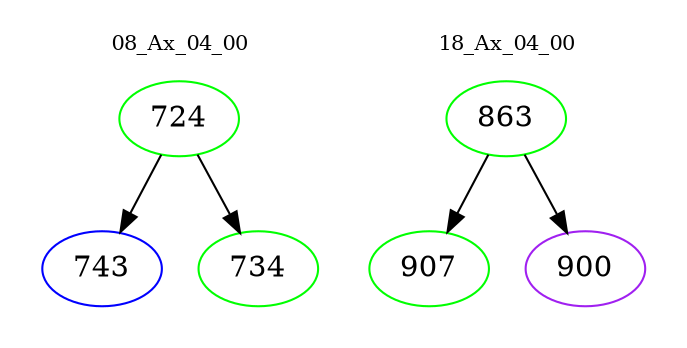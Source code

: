 digraph{
subgraph cluster_0 {
color = white
label = "08_Ax_04_00";
fontsize=10;
T0_724 [label="724", color="green"]
T0_724 -> T0_743 [color="black"]
T0_743 [label="743", color="blue"]
T0_724 -> T0_734 [color="black"]
T0_734 [label="734", color="green"]
}
subgraph cluster_1 {
color = white
label = "18_Ax_04_00";
fontsize=10;
T1_863 [label="863", color="green"]
T1_863 -> T1_907 [color="black"]
T1_907 [label="907", color="green"]
T1_863 -> T1_900 [color="black"]
T1_900 [label="900", color="purple"]
}
}
